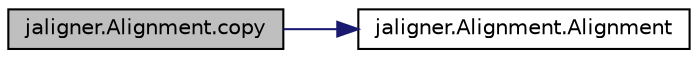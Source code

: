 digraph "jaligner.Alignment.copy"
{
  edge [fontname="Helvetica",fontsize="10",labelfontname="Helvetica",labelfontsize="10"];
  node [fontname="Helvetica",fontsize="10",shape=record];
  rankdir="LR";
  Node1 [label="jaligner.Alignment.copy",height=0.2,width=0.4,color="black", fillcolor="grey75", style="filled" fontcolor="black"];
  Node1 -> Node2 [color="midnightblue",fontsize="10",style="solid",fontname="Helvetica"];
  Node2 [label="jaligner.Alignment.Alignment",height=0.2,width=0.4,color="black", fillcolor="white", style="filled",URL="$classjaligner_1_1_alignment.html#aeca673375e71e520b1e25eb9c05e0fb8"];
}
